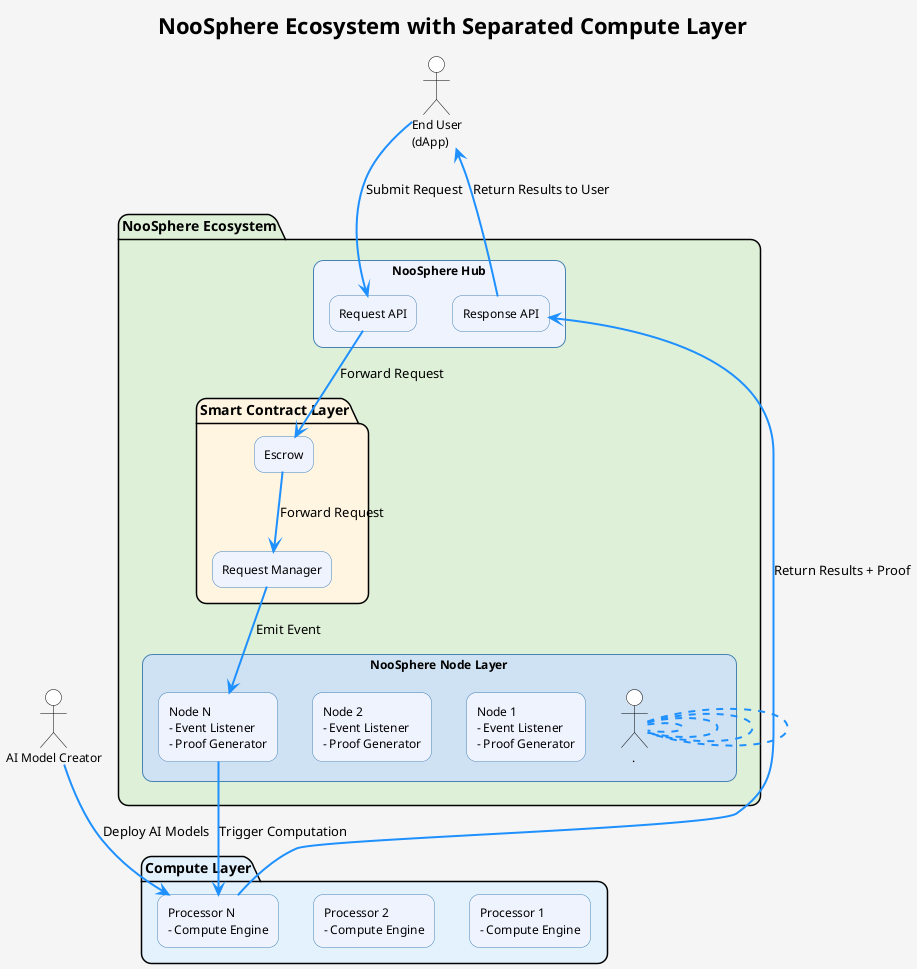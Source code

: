 @startuml
skinparam backgroundColor #F5F5F5
skinparam shadowing false
skinparam componentStyle rectangle
skinparam ArrowColor #1E90FF
skinparam ArrowThickness 2
skinparam roundcorner 20
skinparam rectangle {
    FontName Calibri
    FontSize 12
    BackgroundColor #EFF3FE
    FontColor #000000
    BorderColor #4682B4
}

skinparam actor {
    FontName Calibri
    FontSize 12
    BackgroundColor #FFFFFF
    FontColor #000000
    BorderColor #000000
}

skinparam titleFontName Calibri
skinparam titleFontSize 22
skinparam titleFontColor #000000

title
NooSphere Ecosystem with Separated Compute Layer
end title

actor "End User\n(dApp)" as User
actor "AI Model Creator" as AIMC

package "NooSphere Ecosystem" #DFF0D8 {
    rectangle "NooSphere Hub" as Hub {
        rectangle "Request API" as ReqAPI
        rectangle "Response API" as RespAPI
    }

    rectangle "NooSphere Node Layer" #CFE2F3 {
        rectangle "Node 1\n- Event Listener\n- Proof Generator" as Node1
        rectangle "Node 2\n- Event Listener\n- Proof Generator" as Node2
'        rectangle "Node 3\n- Event Listener\n- Proof Generator" as Node3
        ...
        rectangle "Node N\n- Event Listener\n- Proof Generator" as NodeN
    }

    package "Smart Contract Layer" #FFF5E1 {
        rectangle "Escrow" as Escrow
        rectangle "Request Manager" as ReqManager
    }
}

package "Compute Layer" #E3F2FD {
    rectangle "Processor 1\n- Compute Engine" as AI1
    rectangle "Processor 2\n- Compute Engine" as AI2
'    rectangle "Processor 3\n- Compute Engine" as AI3
    ...
    rectangle "Processor N\n- Compute Engine" as AIN
}

User --> ReqAPI : Submit Request
ReqAPI --> Escrow : Forward Request
Escrow --> ReqManager : Forward Request

'Contract --> Node1 : Emit Event
'Node1 --> AI1 : Trigger Computation
'AI1 --> RespAPI : Return Results + Proof

'Contract --> Node2 : Emit Event
'Node2 --> AI2 : Trigger Computation
'AI2 --> RespAPI : Return Results + Proof

'Contract --> Node3 : Emit Event
'Node3 --> AI3 : Trigger Computation
'AI3 --> RespAPI : Return Results + Proof

...
ReqManager --> NodeN : Emit Event
NodeN --> AIN : Trigger Computation
AIN --> RespAPI : Return Results + Proof

RespAPI --> User : Return Results to User
'AIMC --> AI1 : Deploy AI Models
'AIMC --> AI2 : Deploy AI Models
'AIMC --> AI3 : Deploy AI Models
...
AIMC --> AIN : Deploy AI Models

@enduml